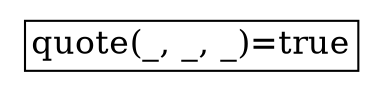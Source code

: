 digraph
{
	node [shape=record, style=filled, fillcolor=white, fontsize=16.0];
	rankdir=LR;
	ranksep="1.2 equally"

	1 [shape=none label=<<table border="0" cellspacing="0">
		<tr><td port="quote(_, _, _)=true" border="1" color="black">quote(_, _, _)=true</td></tr>
	</table>>
	]


}
